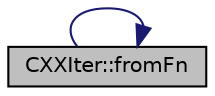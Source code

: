 digraph "CXXIter::fromFn"
{
 // INTERACTIVE_SVG=YES
 // LATEX_PDF_SIZE
  bgcolor="transparent";
  edge [fontname="Helvetica",fontsize="10",labelfontname="Helvetica",labelfontsize="10"];
  node [fontname="Helvetica",fontsize="10",shape=record];
  rankdir="LR";
  Node1 [label="CXXIter::fromFn",height=0.2,width=0.4,color="black", fillcolor="grey75", style="filled", fontcolor="black",tooltip="Generator source that takes a generatorFn, each invocation of which produces one element for the resu..."];
  Node1 -> Node1 [color="midnightblue",fontsize="10",style="solid",fontname="Helvetica"];
}
